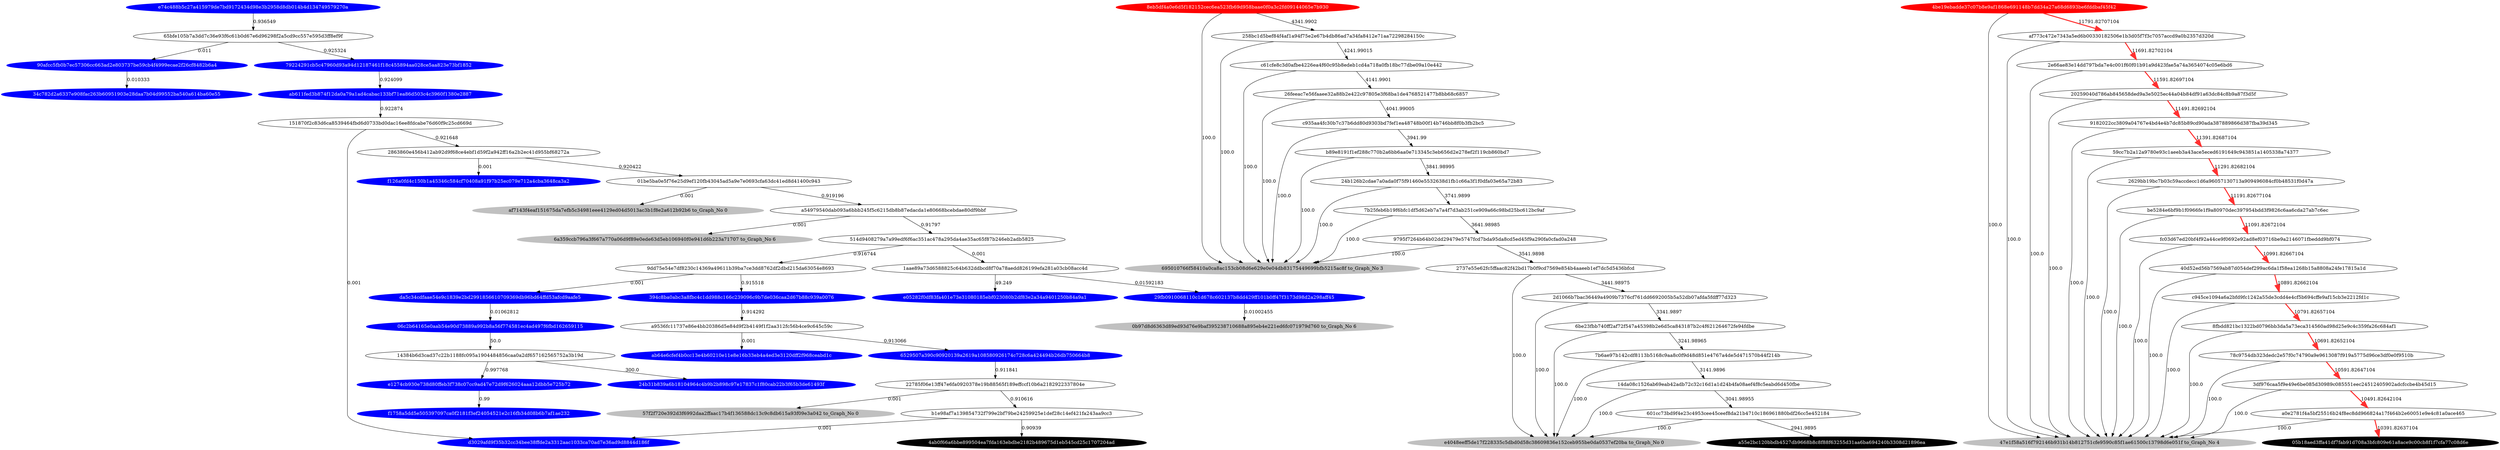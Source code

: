 digraph G{rankdir=TB;layout=dot;
"e74c488b5c27a415979de7bd9172434d98e3b2958d8db014b4d134749579270a" [style="solid,filled",color=blue,fontcolor=white];
"8eb5df4a0e6d5f182152cec6ea523fb69d958baae0f0a3c2fd09144065e7b930" [style="solid,filled",color=red,fontcolor=white];
"4be19ebadde37c07b8e9af1868e691148b7dd34a27a68d6893be6fddbaf45f42" [style="solid,filled",color=red,fontcolor=white];
"d3029afd9f35b32cc34bee38ffde2a3312aac1033ca70ad7e36ad9d8844d186f" [style="solid,filled",color=blue,fontcolor=white];
"ab611fed3b874f12da0a79a1ad4cabac133bf71ea86d503c4c3960f1380e2887" [style="solid,filled",color=blue,fontcolor=white];
"34c782d2a6337e908fac263b60951903e28daa7b04d99552ba540a614ba60e55" [style="solid,filled",color=blue,fontcolor=white];
"e1274cb930e738d80ffeb3f738c07cc9ad47e72d9f626024aaa12dbb5e725b72" [style="solid,filled",color=blue,fontcolor=white];
"f126a0fd4c150b1a45346c584cf70408a91f97b25ec079e712a4cba3648ca3a2" [style="solid,filled",color=blue,fontcolor=white];
"24b31b839a6b18104964c4b9b2b898c97e17837c1f80cab22b3f65b3de61493f" [style="solid,filled",color=blue,fontcolor=white];
"6a359ccb796a3f667a770a06d9f89e0ede63d5eb106940f0e941d6b223a71707" [style="solid,filled",color=gray,fontcolor=black,label= "6a359ccb796a3f667a770a06d9f89e0ede63d5eb106940f0e941d6b223a71707 to_Graph_No 6"];
"90afcc5fb0b7ec57306cc663ad2e803737be59cb4f4999ecae2f26cf8482b6a4" [style="solid,filled",color=blue,fontcolor=white];
"e05282f0df83fa401e73e31080185ebf023080b2df83e2a34a9401250b84a9a1" [style="solid,filled",color=blue,fontcolor=white];
"47e1f58a516f792146b931b14b812751cfe9590c85f1ae61500c13798d6e051f" [style="solid,filled",color=gray,fontcolor=black,label= "47e1f58a516f792146b931b14b812751cfe9590c85f1ae61500c13798d6e051f to_Graph_No 4"];
"0b97d8d6363d89ed93d76e9baf395238710688a895eb4e221ed6fc071979d760" [style="solid,filled",color=gray,fontcolor=black,label= "0b97d8d6363d89ed93d76e9baf395238710688a895eb4e221ed6fc071979d760 to_Graph_No 6"];
"f1758a5dd5e505397097ca0f2181f3ef24054521e2c16fb34d08b6b7af1ae232" [style="solid,filled",color=blue,fontcolor=white];
"79224291cb5c47960d93a94d12187461f18c455894aa028ce5aa823e73bf1852" [style="solid,filled",color=blue,fontcolor=white];
"da5c34cdfaae54e9c1839e2bd2991856610709369db96bd64ffd53afcd9aafe5" [style="solid,filled",color=blue,fontcolor=white];
"ab64e6cfef4b0cc13e4b60210e11e8e16b33eb4a4ed3e3120dff2f968ceabd1c" [style="solid,filled",color=blue,fontcolor=white];
"29fb0910068110c1d678c602137b8dd429ff101b0ff47f3173d98d2a298aff45" [style="solid,filled",color=blue,fontcolor=white];
"06c2b64165e0aab54e90d73889a992b8a56f774581ec4ad497f6fbd162659115" [style="solid,filled",color=blue,fontcolor=white];
"4ab0f66a6bbe899504ea7fda163ebdbe2182b489675d1eb545cd25c1707204ad" [style="solid,filled",color=black,fontcolor=white];
"57f2f720e392d3f6992daa2ffaac17b4f136588dc13c9c8db615a93f09e3a042" [style="solid,filled",color=gray,fontcolor=black,label= "57f2f720e392d3f6992daa2ffaac17b4f136588dc13c9c8db615a93f09e3a042 to_Graph_No 0"];
"394c8ba0abc3a8fbc4c1dd988c166c239096c9b7de036caa2d67b88c939a0076" [style="solid,filled",color=blue,fontcolor=white];
"05b18aed3ffa41df7fab91d708a3bfc809e61a8ace9c00cb8f1f7cfa77c08d6e" [style="solid,filled",color=black,fontcolor=white];
"695010766f58410a0ca8ac153cb08d6e629e0e04db83175449699bfb5215ac8f" [style="solid,filled",color=gray,fontcolor=black,label= "695010766f58410a0ca8ac153cb08d6e629e0e04db83175449699bfb5215ac8f to_Graph_No 3"];
"6529507a390c90920139a2619a108580926174c728c6a424494b26db750664b8" [style="solid,filled",color=blue,fontcolor=white];
"e4048eeff5de17f228335c5dbd0d58c38609836e152ceb955be0da0537ef20ba" [style="solid,filled",color=gray,fontcolor=black,label= "e4048eeff5de17f228335c5dbd0d58c38609836e152ceb955be0da0537ef20ba to_Graph_No 0"];
"af7143f4eaf151675da7efb5c34981eee4129ed04d5013ac3b1f8e2a612b92b6" [style="solid,filled",color=gray,fontcolor=black,label= "af7143f4eaf151675da7efb5c34981eee4129ed04d5013ac3b1f8e2a612b92b6 to_Graph_No 0"];
"a55e2bc120bbdb4527db9668b8c8f88f63255d31aa6ba694240b3308d21896ea" [style="solid,filled",color=black,fontcolor=white];
"9dd75e54e7df8230c14369a49611b39ba7ce3dd8762df2dbd215da63054e8693" -> "da5c34cdfaae54e9c1839e2bd2991856610709369db96bd64ffd53afcd9aafe5" [label=0.001];
"514d9408279a7a99edf6f6ac351ac478a295da4ae35ac65f87b246eb2adb5825" -> "1aae89a73d6588825c64b632ddbcd8f70a78aedd826199efa281a03cb08acc4d" [label=0.001];
"3df976caa5f9e49e6be085d30989c085551eec24512405902adcfccbe4b45d15" -> "a0e2781f4a5bf25516b24f8ec8dd966824a17f464b2e60051e9e4c81a0ace465" [label=10491.82642104,arrowsize=2,color=firebrick1,penwidth=3];
"4be19ebadde37c07b8e9af1868e691148b7dd34a27a68d6893be6fddbaf45f42" -> "af773c472e7343a5ed6b00330182506e1b3d05f7f3c7057accd9a0b2357d320d" [label=11791.82707104,arrowsize=2,color=firebrick1,penwidth=3];
"9182022cc3809a04767e4bd4e4b7dc85b89cd90ada387889866d387fba39d345" -> "59cc7b2a12a9780e93c1aeeb3a43ace5eced6191649c943851a1405338a74377" [label=11391.82687104,arrowsize=2,color=firebrick1,penwidth=3];
"01be5ba0e5f76e25d9ef120fb43045ad5a9e7e0693cfa63dc41ed8d41400c943" -> "af7143f4eaf151675da7efb5c34981eee4129ed04d5013ac3b1f8e2a612b92b6" [label=0.001];
"151870f2c83d6ca8539464fbd6d0733bd0dac16ee8fdcabe76d60f9c25cd669d" -> "2863860e456b412ab92d9f68ce4ebf1d59f2a942ff16a2b2ec41d955bf68272a" [label=0.921648];
"a54979540dab093a6bbb245f5c6215db8b87edacda1e80668bcebdae80df9bbf" -> "514d9408279a7a99edf6f6ac351ac478a295da4ae35ac65f87b246eb2adb5825" [label=0.91797];
"514d9408279a7a99edf6f6ac351ac478a295da4ae35ac65f87b246eb2adb5825" -> "9dd75e54e7df8230c14369a49611b39ba7ce3dd8762df2dbd215da63054e8693" [label=0.916744];
"da5c34cdfaae54e9c1839e2bd2991856610709369db96bd64ffd53afcd9aafe5" -> "06c2b64165e0aab54e90d73889a992b8a56f774581ec4ad497f6fbd162659115" [label=0.01062812];
"2e66ae83e14dd797bda7e4c001f60f01b91a9d423fae5a74a3654074c05e6bd6" -> "20259040d786ab845658ded9a3e5025ec44a04b84df91a63dc84c8b9a87f3d5f" [label=11591.82697104,arrowsize=2,color=firebrick1,penwidth=3];
"01be5ba0e5f76e25d9ef120fb43045ad5a9e7e0693cfa63dc41ed8d41400c943" -> "a54979540dab093a6bbb245f5c6215db8b87edacda1e80668bcebdae80df9bbf" [label=0.919196];
"24b126b2cdae7a0ada0f75f91460e5532638d1fb1c66a3f1f0dfa03e65a72b83" -> "695010766f58410a0ca8ac153cb08d6e629e0e04db83175449699bfb5215ac8f" [label=100.0];
"c61cfe8c3d0afbe4226ea4f60c95b8edeb1cd4a718a0fb18bc77dbe09a10e442" -> "695010766f58410a0ca8ac153cb08d6e629e0e04db83175449699bfb5215ac8f" [label=100.0];
"a9536fc11737e86e4bb20386d5e84d9f2b4149f1f2aa312fc56b4ce9c645c59c" -> "6529507a390c90920139a2619a108580926174c728c6a424494b26db750664b8" [label=0.913066];
"79224291cb5c47960d93a94d12187461f18c455894aa028ce5aa823e73bf1852" -> "ab611fed3b874f12da0a79a1ad4cabac133bf71ea86d503c4c3960f1380e2887" [label=0.924099];
"4be19ebadde37c07b8e9af1868e691148b7dd34a27a68d6893be6fddbaf45f42" -> "47e1f58a516f792146b931b14b812751cfe9590c85f1ae61500c13798d6e051f" [label=100.0];
"9182022cc3809a04767e4bd4e4b7dc85b89cd90ada387889866d387fba39d345" -> "47e1f58a516f792146b931b14b812751cfe9590c85f1ae61500c13798d6e051f" [label=100.0];
"a0e2781f4a5bf25516b24f8ec8dd966824a17f464b2e60051e9e4c81a0ace465" -> "05b18aed3ffa41df7fab91d708a3bfc809e61a8ace9c00cb8f1f7cfa77c08d6e" [label=10391.82637104,arrowsize=2,color=firebrick1,penwidth=3];
"6be23fbb740ff2af72f547a45398b2e6d5ca843187b2c4f621264672fe94fdbe" -> "e4048eeff5de17f228335c5dbd0d58c38609836e152ceb955be0da0537ef20ba" [label=100.0];
"14da08c1526ab69eab42adb72c32c16d1a1d24b4fa08aef4f8c5eabd6d450fbe" -> "601cc73bd9f4e23c4953cee45ceef8da21b4710c186961880bdf26cc5e452184" [label=3041.98955];
"c945ce1094a6a2bfd9fc1242a55de3cdd4e4cf5b694cffe9af15cb3e2212fd1c" -> "8fbdd821bc1322bd0796bb3da5a73eca314560ad98d25e9c4c359fa26c684af1" [label=10791.82657104,arrowsize=2,color=firebrick1,penwidth=3];
"e1274cb930e738d80ffeb3f738c07cc9ad47e72d9f626024aaa12dbb5e725b72" -> "f1758a5dd5e505397097ca0f2181f3ef24054521e2c16fb34d08b6b7af1ae232" [label=0.99];
"601cc73bd9f4e23c4953cee45ceef8da21b4710c186961880bdf26cc5e452184" -> "e4048eeff5de17f228335c5dbd0d58c38609836e152ceb955be0da0537ef20ba" [label=100.0];
"2d1066b7bac36449a4909b7376cf761dd6692005b5a52db07afda5fdff77d323" -> "6be23fbb740ff2af72f547a45398b2e6d5ca843187b2c4f621264672fe94fdbe" [label=3341.9897];
"59cc7b2a12a9780e93c1aeeb3a43ace5eced6191649c943851a1405338a74377" -> "2629bb19bc7b03c59accdecc1d6a96057130713a909496084cf0b48531f0d47a" [label=11291.82682104,arrowsize=2,color=firebrick1,penwidth=3];
"9dd75e54e7df8230c14369a49611b39ba7ce3dd8762df2dbd215da63054e8693" -> "394c8ba0abc3a8fbc4c1dd988c166c239096c9b7de036caa2d67b88c939a0076" [label=0.915518];
"6529507a390c90920139a2619a108580926174c728c6a424494b26db750664b8" -> "22785f06e13ff47e6fa0920378e19b88565f189effccf10b6a2182922337804e" [label=0.911841];
"b89e8191f1ef288c770b2a6bb6aa0e713345c3eb656d2e278ef2f119cb860bd7" -> "24b126b2cdae7a0ada0f75f91460e5532638d1fb1c66a3f1f0dfa03e65a72b83" [label=3841.98995];
"151870f2c83d6ca8539464fbd6d0733bd0dac16ee8fdcabe76d60f9c25cd669d" -> "d3029afd9f35b32cc34bee38ffde2a3312aac1033ca70ad7e36ad9d8844d186f" [label=0.001];
"8fbdd821bc1322bd0796bb3da5a73eca314560ad98d25e9c4c359fa26c684af1" -> "78c9754db323dedc2e57f0c74790a9e9613087f919a5775d96ce3df0e0f9510b" [label=10691.82652104,arrowsize=2,color=firebrick1,penwidth=3];
"c935aa4fc30b7c37b6dd80d9303bd7fef1ea48748b00f14b746bb8f0b3fb2bc5" -> "695010766f58410a0ca8ac153cb08d6e629e0e04db83175449699bfb5215ac8f" [label=100.0];
"2737e55e62fc5ffaac82f42bd17b0f9cd7569e854b4aaeeb1ef7dc5d5436bfcd" -> "e4048eeff5de17f228335c5dbd0d58c38609836e152ceb955be0da0537ef20ba" [label=100.0];
"90afcc5fb0b7ec57306cc663ad2e803737be59cb4f4999ecae2f26cf8482b6a4" -> "34c782d2a6337e908fac263b60951903e28daa7b04d99552ba540a614ba60e55" [label=0.010333];
"7b25feb6b19f6bfc1df5d62eb7a7a4f7d3ab251ce909a66c98bd25bc612bc9af" -> "695010766f58410a0ca8ac153cb08d6e629e0e04db83175449699bfb5215ac8f" [label=100.0];
"fc03d67ed20bf4f92a44ce9f0692e92ad8ef03716be9a2146071fbeddd9bf074" -> "47e1f58a516f792146b931b14b812751cfe9590c85f1ae61500c13798d6e051f" [label=100.0];
"1aae89a73d6588825c64b632ddbcd8f70a78aedd826199efa281a03cb08acc4d" -> "29fb0910068110c1d678c602137b8dd429ff101b0ff47f3173d98d2a298aff45" [label=0.01592183];
"be5284e6bf9b1f0966fe1f9a80970dec397954bdd3f9826c6aa6cda27ab7c6ec" -> "fc03d67ed20bf4f92a44ce9f0692e92ad8ef03716be9a2146071fbeddd9bf074" [label=11091.82672104,arrowsize=2,color=firebrick1,penwidth=3];
"22785f06e13ff47e6fa0920378e19b88565f189effccf10b6a2182922337804e" -> "57f2f720e392d3f6992daa2ffaac17b4f136588dc13c9c8db615a93f09e3a042" [label=0.001];
"258bc1d5bef84f4af1a94f75e2e67b4db86ad7a34fa8412e71aa72298284150c" -> "695010766f58410a0ca8ac153cb08d6e629e0e04db83175449699bfb5215ac8f" [label=100.0];
"c945ce1094a6a2bfd9fc1242a55de3cdd4e4cf5b694cffe9af15cb3e2212fd1c" -> "47e1f58a516f792146b931b14b812751cfe9590c85f1ae61500c13798d6e051f" [label=100.0];
"af773c472e7343a5ed6b00330182506e1b3d05f7f3c7057accd9a0b2357d320d" -> "47e1f58a516f792146b931b14b812751cfe9590c85f1ae61500c13798d6e051f" [label=100.0];
"fc03d67ed20bf4f92a44ce9f0692e92ad8ef03716be9a2146071fbeddd9bf074" -> "40d52ed56b7569ab87d054def299ac6da1f58ea1268b15a8808a24fe17815a1d" [label=10991.82667104,arrowsize=2,color=firebrick1,penwidth=3];
"65bfe105b7a3dd7c36e93f6c61b0d67e6d96298f2a5cd9cc557e595d3ff8ef9f" -> "79224291cb5c47960d93a94d12187461f18c455894aa028ce5aa823e73bf1852" [label=0.925324];
"c61cfe8c3d0afbe4226ea4f60c95b8edeb1cd4a718a0fb18bc77dbe09a10e442" -> "26feeac7e56faaee32a88b2e422c97805e3f68ba1de4768521477b8bb68c6857" [label=4141.9901];
"601cc73bd9f4e23c4953cee45ceef8da21b4710c186961880bdf26cc5e452184" -> "a55e2bc120bbdb4527db9668b8c8f88f63255d31aa6ba694240b3308d21896ea" [label=2941.9895];
"65bfe105b7a3dd7c36e93f6c61b0d67e6d96298f2a5cd9cc557e595d3ff8ef9f" -> "90afcc5fb0b7ec57306cc663ad2e803737be59cb4f4999ecae2f26cf8482b6a4" [label=0.011];
"2863860e456b412ab92d9f68ce4ebf1d59f2a942ff16a2b2ec41d955bf68272a" -> "01be5ba0e5f76e25d9ef120fb43045ad5a9e7e0693cfa63dc41ed8d41400c943" [label=0.920422];
"06c2b64165e0aab54e90d73889a992b8a56f774581ec4ad497f6fbd162659115" -> "14384b6d3cad37c22b1188fc095a1904484856caa0a2df657162565752a3b19d" [label=50.0];
"59cc7b2a12a9780e93c1aeeb3a43ace5eced6191649c943851a1405338a74377" -> "47e1f58a516f792146b931b14b812751cfe9590c85f1ae61500c13798d6e051f" [label=100.0];
"c935aa4fc30b7c37b6dd80d9303bd7fef1ea48748b00f14b746bb8f0b3fb2bc5" -> "b89e8191f1ef288c770b2a6bb6aa0e713345c3eb656d2e278ef2f119cb860bd7" [label=3941.99];
"14384b6d3cad37c22b1188fc095a1904484856caa0a2df657162565752a3b19d" -> "24b31b839a6b18104964c4b9b2b898c97e17837c1f80cab22b3f65b3de61493f" [label=300.0];
"9795f7264b64b02dd29479e5747fcd7bda95da8cd5ed45f9a290fa0cfad0a248" -> "2737e55e62fc5ffaac82f42bd17b0f9cd7569e854b4aaeeb1ef7dc5d5436bfcd" [label=3541.9898];
"b1e98af7a139854732f799e2bf79be24259925e1def28c14ef421fa243aa9cc3" -> "d3029afd9f35b32cc34bee38ffde2a3312aac1033ca70ad7e36ad9d8844d186f" [label=0.001];
"2629bb19bc7b03c59accdecc1d6a96057130713a909496084cf0b48531f0d47a" -> "47e1f58a516f792146b931b14b812751cfe9590c85f1ae61500c13798d6e051f" [label=100.0];
"14384b6d3cad37c22b1188fc095a1904484856caa0a2df657162565752a3b19d" -> "e1274cb930e738d80ffeb3f738c07cc9ad47e72d9f626024aaa12dbb5e725b72" [label=0.997768];
"a0e2781f4a5bf25516b24f8ec8dd966824a17f464b2e60051e9e4c81a0ace465" -> "47e1f58a516f792146b931b14b812751cfe9590c85f1ae61500c13798d6e051f" [label=100.0];
"a54979540dab093a6bbb245f5c6215db8b87edacda1e80668bcebdae80df9bbf" -> "6a359ccb796a3f667a770a06d9f89e0ede63d5eb106940f0e941d6b223a71707" [label=0.001];
"2863860e456b412ab92d9f68ce4ebf1d59f2a942ff16a2b2ec41d955bf68272a" -> "f126a0fd4c150b1a45346c584cf70408a91f97b25ec079e712a4cba3648ca3a2" [label=0.001];
"6be23fbb740ff2af72f547a45398b2e6d5ca843187b2c4f621264672fe94fdbe" -> "7b6ae97b142cdf8113b5168c9aa8c0f9d48d851e4767a4de5d471570b44f214b" [label=3241.98965];
"7b25feb6b19f6bfc1df5d62eb7a7a4f7d3ab251ce909a66c98bd25bc612bc9af" -> "9795f7264b64b02dd29479e5747fcd7bda95da8cd5ed45f9a290fa0cfad0a248" [label=3641.98985];
"2e66ae83e14dd797bda7e4c001f60f01b91a9d423fae5a74a3654074c05e6bd6" -> "47e1f58a516f792146b931b14b812751cfe9590c85f1ae61500c13798d6e051f" [label=100.0];
"2737e55e62fc5ffaac82f42bd17b0f9cd7569e854b4aaeeb1ef7dc5d5436bfcd" -> "2d1066b7bac36449a4909b7376cf761dd6692005b5a52db07afda5fdff77d323" [label=3441.98975];
"b89e8191f1ef288c770b2a6bb6aa0e713345c3eb656d2e278ef2f119cb860bd7" -> "695010766f58410a0ca8ac153cb08d6e629e0e04db83175449699bfb5215ac8f" [label=100.0];
"40d52ed56b7569ab87d054def299ac6da1f58ea1268b15a8808a24fe17815a1d" -> "c945ce1094a6a2bfd9fc1242a55de3cdd4e4cf5b694cffe9af15cb3e2212fd1c" [label=10891.82662104,arrowsize=2,color=firebrick1,penwidth=3];
"7b6ae97b142cdf8113b5168c9aa8c0f9d48d851e4767a4de5d471570b44f214b" -> "14da08c1526ab69eab42adb72c32c16d1a1d24b4fa08aef4f8c5eabd6d450fbe" [label=3141.9896];
"29fb0910068110c1d678c602137b8dd429ff101b0ff47f3173d98d2a298aff45" -> "0b97d8d6363d89ed93d76e9baf395238710688a895eb4e221ed6fc071979d760" [label=0.01002455];
"7b6ae97b142cdf8113b5168c9aa8c0f9d48d851e4767a4de5d471570b44f214b" -> "e4048eeff5de17f228335c5dbd0d58c38609836e152ceb955be0da0537ef20ba" [label=100.0];
"24b126b2cdae7a0ada0f75f91460e5532638d1fb1c66a3f1f0dfa03e65a72b83" -> "7b25feb6b19f6bfc1df5d62eb7a7a4f7d3ab251ce909a66c98bd25bc612bc9af" [label=3741.9899];
"40d52ed56b7569ab87d054def299ac6da1f58ea1268b15a8808a24fe17815a1d" -> "47e1f58a516f792146b931b14b812751cfe9590c85f1ae61500c13798d6e051f" [label=100.0];
"8fbdd821bc1322bd0796bb3da5a73eca314560ad98d25e9c4c359fa26c684af1" -> "47e1f58a516f792146b931b14b812751cfe9590c85f1ae61500c13798d6e051f" [label=100.0];
"26feeac7e56faaee32a88b2e422c97805e3f68ba1de4768521477b8bb68c6857" -> "695010766f58410a0ca8ac153cb08d6e629e0e04db83175449699bfb5215ac8f" [label=100.0];
"20259040d786ab845658ded9a3e5025ec44a04b84df91a63dc84c8b9a87f3d5f" -> "47e1f58a516f792146b931b14b812751cfe9590c85f1ae61500c13798d6e051f" [label=100.0];
"78c9754db323dedc2e57f0c74790a9e9613087f919a5775d96ce3df0e0f9510b" -> "47e1f58a516f792146b931b14b812751cfe9590c85f1ae61500c13798d6e051f" [label=100.0];
"2d1066b7bac36449a4909b7376cf761dd6692005b5a52db07afda5fdff77d323" -> "e4048eeff5de17f228335c5dbd0d58c38609836e152ceb955be0da0537ef20ba" [label=100.0];
"ab611fed3b874f12da0a79a1ad4cabac133bf71ea86d503c4c3960f1380e2887" -> "151870f2c83d6ca8539464fbd6d0733bd0dac16ee8fdcabe76d60f9c25cd669d" [label=0.922874];
"78c9754db323dedc2e57f0c74790a9e9613087f919a5775d96ce3df0e0f9510b" -> "3df976caa5f9e49e6be085d30989c085551eec24512405902adcfccbe4b45d15" [label=10591.82647104,arrowsize=2,color=firebrick1,penwidth=3];
"b1e98af7a139854732f799e2bf79be24259925e1def28c14ef421fa243aa9cc3" -> "4ab0f66a6bbe899504ea7fda163ebdbe2182b489675d1eb545cd25c1707204ad" [label=0.90939];
"14da08c1526ab69eab42adb72c32c16d1a1d24b4fa08aef4f8c5eabd6d450fbe" -> "e4048eeff5de17f228335c5dbd0d58c38609836e152ceb955be0da0537ef20ba" [label=100.0];
"be5284e6bf9b1f0966fe1f9a80970dec397954bdd3f9826c6aa6cda27ab7c6ec" -> "47e1f58a516f792146b931b14b812751cfe9590c85f1ae61500c13798d6e051f" [label=100.0];
"e74c488b5c27a415979de7bd9172434d98e3b2958d8db014b4d134749579270a" -> "65bfe105b7a3dd7c36e93f6c61b0d67e6d96298f2a5cd9cc557e595d3ff8ef9f" [label=0.936549];
"258bc1d5bef84f4af1a94f75e2e67b4db86ad7a34fa8412e71aa72298284150c" -> "c61cfe8c3d0afbe4226ea4f60c95b8edeb1cd4a718a0fb18bc77dbe09a10e442" [label=4241.99015];
"394c8ba0abc3a8fbc4c1dd988c166c239096c9b7de036caa2d67b88c939a0076" -> "a9536fc11737e86e4bb20386d5e84d9f2b4149f1f2aa312fc56b4ce9c645c59c" [label=0.914292];
"2629bb19bc7b03c59accdecc1d6a96057130713a909496084cf0b48531f0d47a" -> "be5284e6bf9b1f0966fe1f9a80970dec397954bdd3f9826c6aa6cda27ab7c6ec" [label=11191.82677104,arrowsize=2,color=firebrick1,penwidth=3];
"8eb5df4a0e6d5f182152cec6ea523fb69d958baae0f0a3c2fd09144065e7b930" -> "258bc1d5bef84f4af1a94f75e2e67b4db86ad7a34fa8412e71aa72298284150c" [label=4341.9902];
"af773c472e7343a5ed6b00330182506e1b3d05f7f3c7057accd9a0b2357d320d" -> "2e66ae83e14dd797bda7e4c001f60f01b91a9d423fae5a74a3654074c05e6bd6" [label=11691.82702104,arrowsize=2,color=firebrick1,penwidth=3];
"22785f06e13ff47e6fa0920378e19b88565f189effccf10b6a2182922337804e" -> "b1e98af7a139854732f799e2bf79be24259925e1def28c14ef421fa243aa9cc3" [label=0.910616];
"9795f7264b64b02dd29479e5747fcd7bda95da8cd5ed45f9a290fa0cfad0a248" -> "695010766f58410a0ca8ac153cb08d6e629e0e04db83175449699bfb5215ac8f" [label=100.0];
"1aae89a73d6588825c64b632ddbcd8f70a78aedd826199efa281a03cb08acc4d" -> "e05282f0df83fa401e73e31080185ebf023080b2df83e2a34a9401250b84a9a1" [label=49.249];
"a9536fc11737e86e4bb20386d5e84d9f2b4149f1f2aa312fc56b4ce9c645c59c" -> "ab64e6cfef4b0cc13e4b60210e11e8e16b33eb4a4ed3e3120dff2f968ceabd1c" [label=0.001];
"26feeac7e56faaee32a88b2e422c97805e3f68ba1de4768521477b8bb68c6857" -> "c935aa4fc30b7c37b6dd80d9303bd7fef1ea48748b00f14b746bb8f0b3fb2bc5" [label=4041.99005];
"3df976caa5f9e49e6be085d30989c085551eec24512405902adcfccbe4b45d15" -> "47e1f58a516f792146b931b14b812751cfe9590c85f1ae61500c13798d6e051f" [label=100.0];
"8eb5df4a0e6d5f182152cec6ea523fb69d958baae0f0a3c2fd09144065e7b930" -> "695010766f58410a0ca8ac153cb08d6e629e0e04db83175449699bfb5215ac8f" [label=100.0];
"20259040d786ab845658ded9a3e5025ec44a04b84df91a63dc84c8b9a87f3d5f" -> "9182022cc3809a04767e4bd4e4b7dc85b89cd90ada387889866d387fba39d345" [label=11491.82692104,arrowsize=2,color=firebrick1,penwidth=3];
}